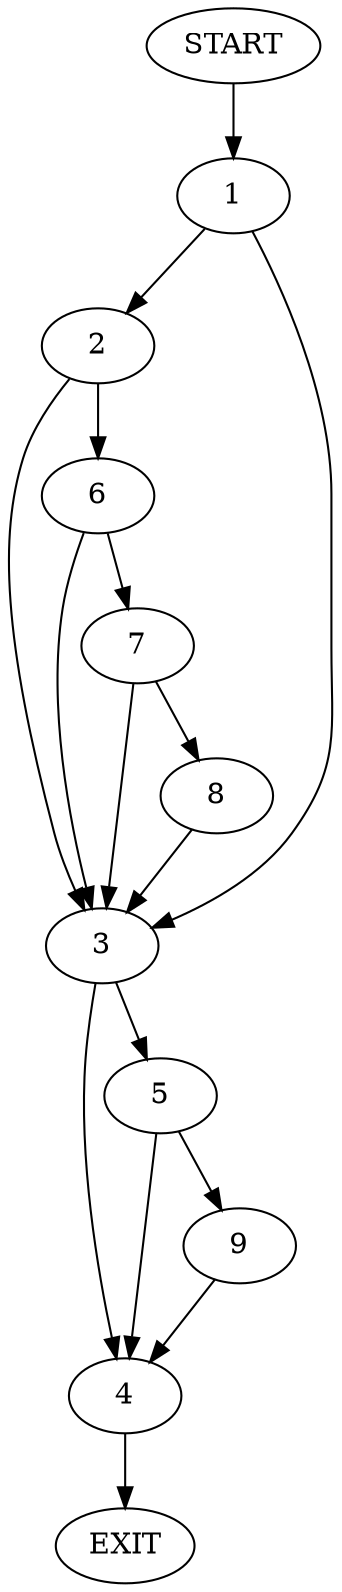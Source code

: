 digraph {
0 [label="START"]
10 [label="EXIT"]
0 -> 1
1 -> 2
1 -> 3
3 -> 4
3 -> 5
2 -> 3
2 -> 6
6 -> 7
6 -> 3
7 -> 3
7 -> 8
8 -> 3
4 -> 10
5 -> 9
5 -> 4
9 -> 4
}
